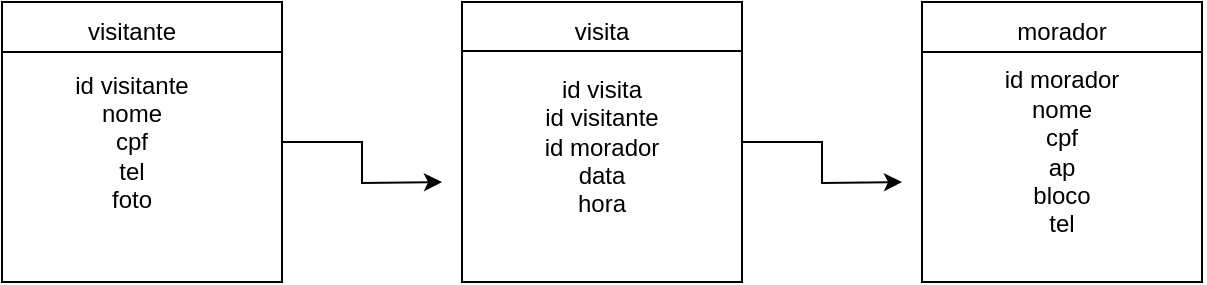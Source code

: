 <mxfile version="26.1.0">
  <diagram name="Página-1" id="gZQFks2WoGob9DOQ9EvP">
    <mxGraphModel dx="794" dy="420" grid="1" gridSize="10" guides="1" tooltips="1" connect="1" arrows="1" fold="1" page="1" pageScale="1" pageWidth="827" pageHeight="1169" math="0" shadow="0">
      <root>
        <mxCell id="0" />
        <mxCell id="1" parent="0" />
        <mxCell id="s6zLmTVq4rTSNYf3zC1Z-4" style="edgeStyle=orthogonalEdgeStyle;rounded=0;orthogonalLoop=1;jettySize=auto;html=1;exitX=1;exitY=0.5;exitDx=0;exitDy=0;" edge="1" parent="1" source="s6zLmTVq4rTSNYf3zC1Z-1">
          <mxGeometry relative="1" as="geometry">
            <mxPoint x="300" y="170" as="targetPoint" />
          </mxGeometry>
        </mxCell>
        <mxCell id="s6zLmTVq4rTSNYf3zC1Z-1" value="" style="whiteSpace=wrap;html=1;aspect=fixed;" vertex="1" parent="1">
          <mxGeometry x="80" y="80" width="140" height="140" as="geometry" />
        </mxCell>
        <mxCell id="s6zLmTVq4rTSNYf3zC1Z-5" style="edgeStyle=orthogonalEdgeStyle;rounded=0;orthogonalLoop=1;jettySize=auto;html=1;exitX=1;exitY=0.5;exitDx=0;exitDy=0;" edge="1" parent="1" source="s6zLmTVq4rTSNYf3zC1Z-2">
          <mxGeometry relative="1" as="geometry">
            <mxPoint x="530" y="170" as="targetPoint" />
          </mxGeometry>
        </mxCell>
        <mxCell id="s6zLmTVq4rTSNYf3zC1Z-2" value="" style="whiteSpace=wrap;html=1;aspect=fixed;" vertex="1" parent="1">
          <mxGeometry x="310" y="80" width="140" height="140" as="geometry" />
        </mxCell>
        <mxCell id="s6zLmTVq4rTSNYf3zC1Z-3" value="" style="whiteSpace=wrap;html=1;aspect=fixed;" vertex="1" parent="1">
          <mxGeometry x="540" y="80" width="140" height="140" as="geometry" />
        </mxCell>
        <mxCell id="s6zLmTVq4rTSNYf3zC1Z-6" value="visitante" style="text;html=1;align=center;verticalAlign=middle;whiteSpace=wrap;rounded=0;" vertex="1" parent="1">
          <mxGeometry x="100" y="80" width="90" height="30" as="geometry" />
        </mxCell>
        <mxCell id="s6zLmTVq4rTSNYf3zC1Z-7" value="" style="line;strokeWidth=1;rotatable=0;dashed=0;labelPosition=right;align=left;verticalAlign=middle;spacingTop=0;spacingLeft=6;points=[];portConstraint=eastwest;" vertex="1" parent="1">
          <mxGeometry x="80" y="100" width="140" height="10" as="geometry" />
        </mxCell>
        <mxCell id="s6zLmTVq4rTSNYf3zC1Z-9" value="" style="endArrow=none;html=1;rounded=0;" edge="1" parent="1">
          <mxGeometry relative="1" as="geometry">
            <mxPoint x="310" y="104.5" as="sourcePoint" />
            <mxPoint x="450" y="104.5" as="targetPoint" />
          </mxGeometry>
        </mxCell>
        <mxCell id="s6zLmTVq4rTSNYf3zC1Z-10" value="" style="endArrow=none;html=1;rounded=0;" edge="1" parent="1">
          <mxGeometry relative="1" as="geometry">
            <mxPoint x="540" y="105" as="sourcePoint" />
            <mxPoint x="680" y="105" as="targetPoint" />
          </mxGeometry>
        </mxCell>
        <mxCell id="s6zLmTVq4rTSNYf3zC1Z-11" value="visita" style="text;html=1;align=center;verticalAlign=middle;whiteSpace=wrap;rounded=0;" vertex="1" parent="1">
          <mxGeometry x="350" y="80" width="60" height="30" as="geometry" />
        </mxCell>
        <mxCell id="s6zLmTVq4rTSNYf3zC1Z-12" value="morador" style="text;html=1;align=center;verticalAlign=middle;whiteSpace=wrap;rounded=0;" vertex="1" parent="1">
          <mxGeometry x="580" y="80" width="60" height="30" as="geometry" />
        </mxCell>
        <mxCell id="s6zLmTVq4rTSNYf3zC1Z-13" value="id visitante&lt;div&gt;nome&lt;/div&gt;&lt;div&gt;cpf&lt;/div&gt;&lt;div&gt;tel&lt;/div&gt;&lt;div&gt;foto&lt;/div&gt;" style="text;html=1;align=center;verticalAlign=middle;whiteSpace=wrap;rounded=0;" vertex="1" parent="1">
          <mxGeometry x="115" y="135" width="60" height="30" as="geometry" />
        </mxCell>
        <mxCell id="s6zLmTVq4rTSNYf3zC1Z-20" value="&lt;br&gt;&lt;div&gt;id visita&lt;/div&gt;&lt;div&gt;id visitante&lt;/div&gt;&lt;div&gt;id morador&lt;/div&gt;&lt;div&gt;data&lt;/div&gt;&lt;div&gt;hora&lt;/div&gt;" style="text;html=1;align=center;verticalAlign=middle;whiteSpace=wrap;rounded=0;" vertex="1" parent="1">
          <mxGeometry x="350" y="130" width="60" height="30" as="geometry" />
        </mxCell>
        <mxCell id="s6zLmTVq4rTSNYf3zC1Z-22" value="id morador&lt;div&gt;nome&lt;/div&gt;&lt;div&gt;cpf&lt;/div&gt;&lt;div&gt;ap&lt;/div&gt;&lt;div&gt;bloco&lt;/div&gt;&lt;div&gt;tel&lt;/div&gt;" style="text;html=1;align=center;verticalAlign=middle;whiteSpace=wrap;rounded=0;" vertex="1" parent="1">
          <mxGeometry x="580" y="140" width="60" height="30" as="geometry" />
        </mxCell>
      </root>
    </mxGraphModel>
  </diagram>
</mxfile>
